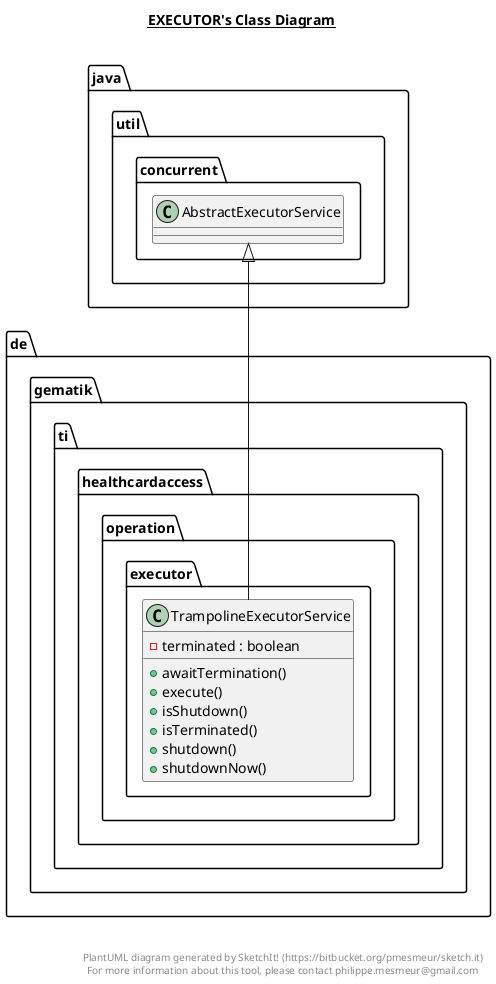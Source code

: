 @startuml

title __EXECUTOR's Class Diagram__\n

  namespace de.gematik.ti.healthcardaccess {
    namespace operation {
      namespace executor {
        class de.gematik.ti.healthcardaccess.operation.executor.TrampolineExecutorService {
            - terminated : boolean
            + awaitTermination()
            + execute()
            + isShutdown()
            + isTerminated()
            + shutdown()
            + shutdownNow()
        }
      }
    }
  }
  

  de.gematik.ti.healthcardaccess.operation.executor.TrampolineExecutorService -up-|> java.util.concurrent.AbstractExecutorService


right footer


PlantUML diagram generated by SketchIt! (https://bitbucket.org/pmesmeur/sketch.it)
For more information about this tool, please contact philippe.mesmeur@gmail.com
endfooter

@enduml
